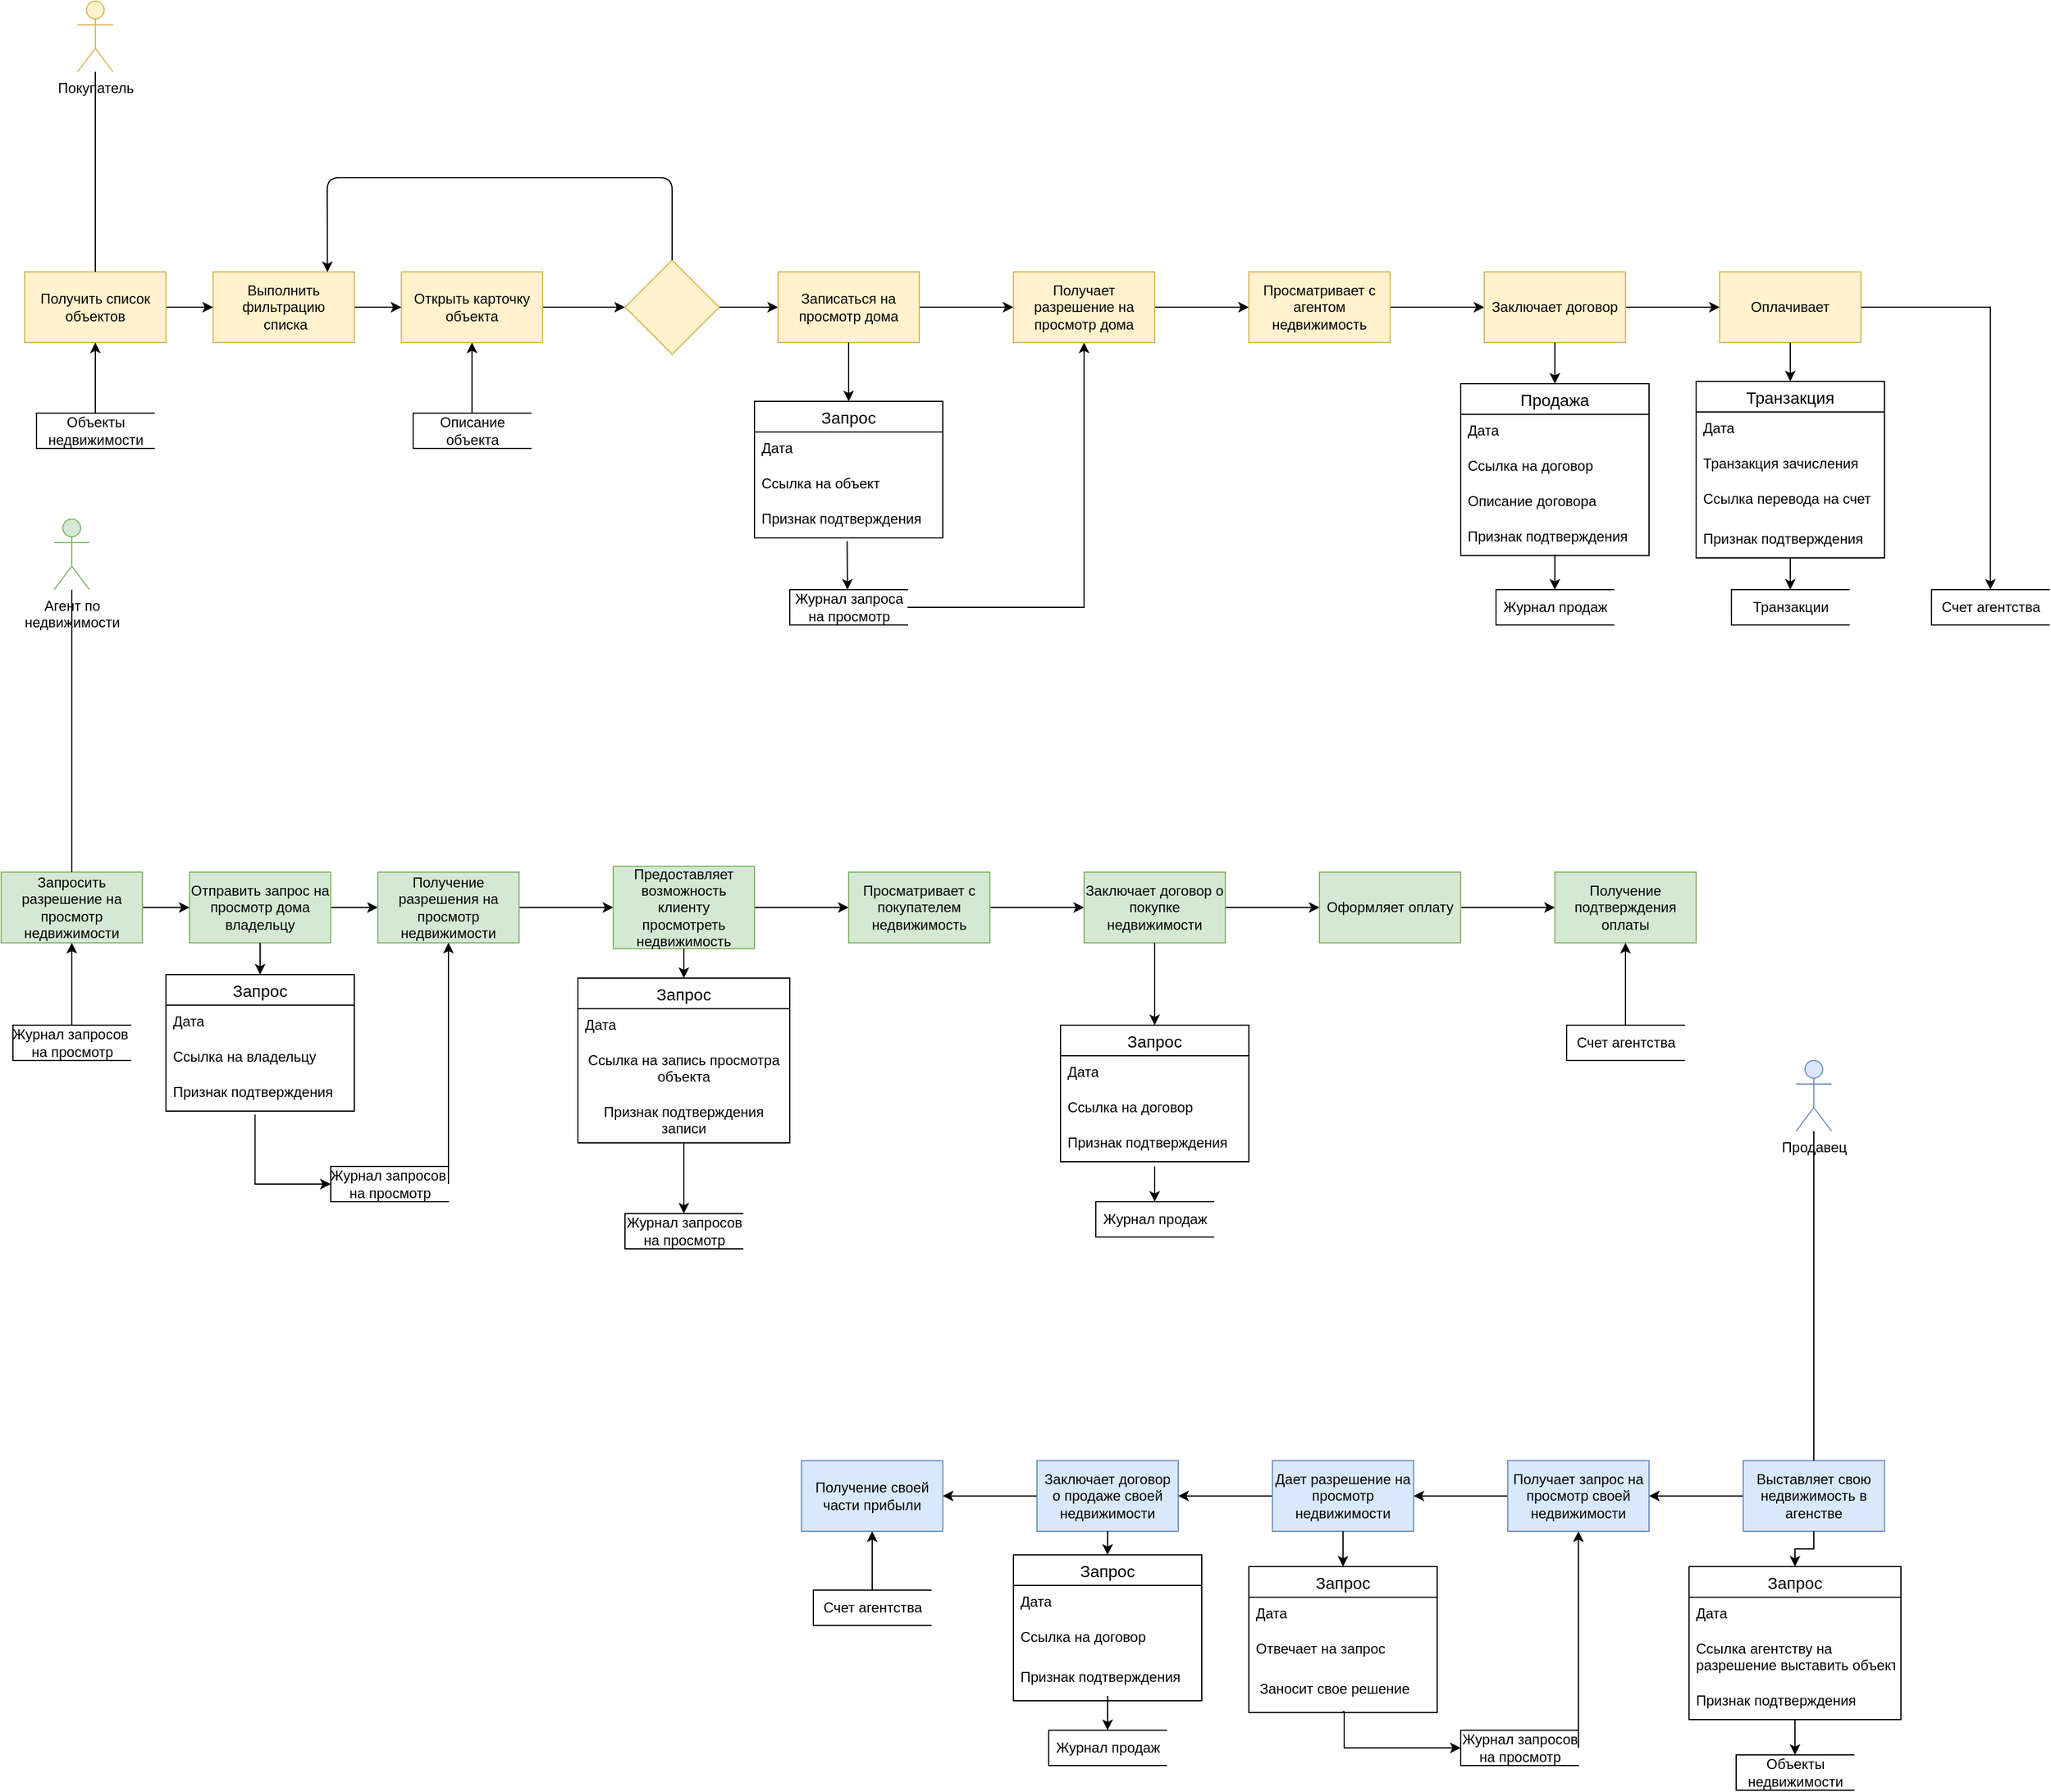 <mxfile version="15.5.7" type="github" pages="2">
  <diagram id="1LYEiCd0jX0eeRkv5ywO" name="Page-1">
    <mxGraphModel dx="1221" dy="1823" grid="1" gridSize="10" guides="1" tooltips="1" connect="1" arrows="1" fold="1" page="1" pageScale="1" pageWidth="827" pageHeight="1169" math="0" shadow="0">
      <root>
        <mxCell id="0" />
        <mxCell id="1" parent="0" />
        <mxCell id="ukAMqeBF27tBX4bTyb1z-1" value="Покупатель&lt;br&gt;" style="shape=umlActor;verticalLabelPosition=bottom;verticalAlign=top;html=1;outlineConnect=0;fillColor=#fff2cc;strokeColor=#d6b656;" parent="1" vertex="1">
          <mxGeometry x="105" y="-300" width="30" height="60" as="geometry" />
        </mxCell>
        <mxCell id="ukAMqeBF27tBX4bTyb1z-12" value="" style="edgeStyle=orthogonalEdgeStyle;rounded=0;orthogonalLoop=1;jettySize=auto;html=1;" parent="1" source="ukAMqeBF27tBX4bTyb1z-2" target="ukAMqeBF27tBX4bTyb1z-11" edge="1">
          <mxGeometry relative="1" as="geometry" />
        </mxCell>
        <mxCell id="ukAMqeBF27tBX4bTyb1z-2" value="Открыть карточку объекта" style="rounded=0;whiteSpace=wrap;html=1;fillColor=#fff2cc;strokeColor=#d6b656;" parent="1" vertex="1">
          <mxGeometry x="380" y="-70" width="120" height="60" as="geometry" />
        </mxCell>
        <mxCell id="ukAMqeBF27tBX4bTyb1z-10" value="" style="edgeStyle=orthogonalEdgeStyle;rounded=0;orthogonalLoop=1;jettySize=auto;html=1;" parent="1" source="ukAMqeBF27tBX4bTyb1z-3" target="ukAMqeBF27tBX4bTyb1z-2" edge="1">
          <mxGeometry relative="1" as="geometry" />
        </mxCell>
        <mxCell id="ukAMqeBF27tBX4bTyb1z-3" value="Выполнить фильтрацию&lt;br&gt;&amp;nbsp;списка" style="rounded=0;whiteSpace=wrap;html=1;fillColor=#fff2cc;strokeColor=#d6b656;" parent="1" vertex="1">
          <mxGeometry x="220" y="-70" width="120" height="60" as="geometry" />
        </mxCell>
        <mxCell id="ukAMqeBF27tBX4bTyb1z-9" value="" style="edgeStyle=orthogonalEdgeStyle;rounded=0;orthogonalLoop=1;jettySize=auto;html=1;" parent="1" source="ukAMqeBF27tBX4bTyb1z-4" target="ukAMqeBF27tBX4bTyb1z-3" edge="1">
          <mxGeometry relative="1" as="geometry" />
        </mxCell>
        <mxCell id="ukAMqeBF27tBX4bTyb1z-4" value="Получить список&lt;br&gt;объектов" style="rounded=0;whiteSpace=wrap;html=1;fillColor=#fff2cc;strokeColor=#d6b656;" parent="1" vertex="1">
          <mxGeometry x="60" y="-70" width="120" height="60" as="geometry" />
        </mxCell>
        <mxCell id="ukAMqeBF27tBX4bTyb1z-61" value="" style="edgeStyle=orthogonalEdgeStyle;rounded=0;orthogonalLoop=1;jettySize=auto;html=1;" parent="1" source="ukAMqeBF27tBX4bTyb1z-5" target="ukAMqeBF27tBX4bTyb1z-60" edge="1">
          <mxGeometry relative="1" as="geometry" />
        </mxCell>
        <mxCell id="ukAMqeBF27tBX4bTyb1z-5" value="Записаться на просмотр дома" style="rounded=0;whiteSpace=wrap;html=1;fillColor=#fff2cc;strokeColor=#d6b656;" parent="1" vertex="1">
          <mxGeometry x="700" y="-70" width="120" height="60" as="geometry" />
        </mxCell>
        <mxCell id="ukAMqeBF27tBX4bTyb1z-8" value="" style="endArrow=none;html=1;exitX=0.5;exitY=0;exitDx=0;exitDy=0;" parent="1" source="ukAMqeBF27tBX4bTyb1z-4" target="ukAMqeBF27tBX4bTyb1z-1" edge="1">
          <mxGeometry width="50" height="50" relative="1" as="geometry">
            <mxPoint x="410" y="20" as="sourcePoint" />
            <mxPoint x="460" y="-30" as="targetPoint" />
          </mxGeometry>
        </mxCell>
        <mxCell id="ukAMqeBF27tBX4bTyb1z-13" value="" style="edgeStyle=orthogonalEdgeStyle;rounded=0;orthogonalLoop=1;jettySize=auto;html=1;" parent="1" source="ukAMqeBF27tBX4bTyb1z-11" target="ukAMqeBF27tBX4bTyb1z-5" edge="1">
          <mxGeometry relative="1" as="geometry" />
        </mxCell>
        <mxCell id="ukAMqeBF27tBX4bTyb1z-11" value="" style="rhombus;whiteSpace=wrap;html=1;rounded=0;fillColor=#fff2cc;strokeColor=#d6b656;" parent="1" vertex="1">
          <mxGeometry x="570" y="-80" width="80" height="80" as="geometry" />
        </mxCell>
        <mxCell id="ukAMqeBF27tBX4bTyb1z-19" value="" style="edgeStyle=orthogonalEdgeStyle;rounded=0;orthogonalLoop=1;jettySize=auto;html=1;" parent="1" source="ukAMqeBF27tBX4bTyb1z-15" target="ukAMqeBF27tBX4bTyb1z-2" edge="1">
          <mxGeometry relative="1" as="geometry" />
        </mxCell>
        <mxCell id="ukAMqeBF27tBX4bTyb1z-15" value="Описание&lt;br&gt;объекта" style="html=1;dashed=0;whitespace=wrap;shape=partialRectangle;right=0;" parent="1" vertex="1">
          <mxGeometry x="390" y="50" width="100" height="30" as="geometry" />
        </mxCell>
        <mxCell id="ukAMqeBF27tBX4bTyb1z-17" value="" style="edgeStyle=orthogonalEdgeStyle;rounded=0;orthogonalLoop=1;jettySize=auto;html=1;" parent="1" source="ukAMqeBF27tBX4bTyb1z-16" target="ukAMqeBF27tBX4bTyb1z-4" edge="1">
          <mxGeometry relative="1" as="geometry" />
        </mxCell>
        <mxCell id="ukAMqeBF27tBX4bTyb1z-16" value="Объекты &lt;br&gt;недвижимости" style="html=1;dashed=0;whitespace=wrap;shape=partialRectangle;right=0;" parent="1" vertex="1">
          <mxGeometry x="70" y="50" width="100" height="30" as="geometry" />
        </mxCell>
        <mxCell id="ukAMqeBF27tBX4bTyb1z-20" value="" style="endArrow=classic;html=1;exitX=0.5;exitY=0;exitDx=0;exitDy=0;entryX=0.81;entryY=0.003;entryDx=0;entryDy=0;entryPerimeter=0;" parent="1" source="ukAMqeBF27tBX4bTyb1z-11" target="ukAMqeBF27tBX4bTyb1z-3" edge="1">
          <mxGeometry width="50" height="50" relative="1" as="geometry">
            <mxPoint x="410" y="70" as="sourcePoint" />
            <mxPoint x="460" y="20" as="targetPoint" />
            <Array as="points">
              <mxPoint x="610" y="-150" />
              <mxPoint x="317" y="-150" />
            </Array>
          </mxGeometry>
        </mxCell>
        <mxCell id="NFxwPHQR4oBNKtsv3OAb-33" style="edgeStyle=orthogonalEdgeStyle;rounded=0;orthogonalLoop=1;jettySize=auto;html=1;exitX=1;exitY=0.5;exitDx=0;exitDy=0;entryX=0.5;entryY=1;entryDx=0;entryDy=0;" parent="1" source="ukAMqeBF27tBX4bTyb1z-21" target="ukAMqeBF27tBX4bTyb1z-60" edge="1">
          <mxGeometry relative="1" as="geometry" />
        </mxCell>
        <mxCell id="ukAMqeBF27tBX4bTyb1z-21" value="Журнал запроса &lt;br&gt;на просмотр" style="html=1;dashed=0;whitespace=wrap;shape=partialRectangle;right=0;" parent="1" vertex="1">
          <mxGeometry x="710" y="200" width="100" height="30" as="geometry" />
        </mxCell>
        <mxCell id="ukAMqeBF27tBX4bTyb1z-24" value="Агент по &lt;br&gt;недвижимости" style="shape=umlActor;verticalLabelPosition=bottom;verticalAlign=top;html=1;outlineConnect=0;fillColor=#d5e8d4;strokeColor=#82b366;" parent="1" vertex="1">
          <mxGeometry x="85" y="140" width="30" height="60" as="geometry" />
        </mxCell>
        <mxCell id="ukAMqeBF27tBX4bTyb1z-28" value="" style="edgeStyle=orthogonalEdgeStyle;rounded=0;orthogonalLoop=1;jettySize=auto;html=1;" parent="1" source="ukAMqeBF27tBX4bTyb1z-25" target="ukAMqeBF27tBX4bTyb1z-27" edge="1">
          <mxGeometry relative="1" as="geometry" />
        </mxCell>
        <mxCell id="ukAMqeBF27tBX4bTyb1z-25" value="Журнал запросов&amp;nbsp;&lt;br&gt;на просмотр" style="html=1;dashed=0;whitespace=wrap;shape=partialRectangle;right=0;" parent="1" vertex="1">
          <mxGeometry x="50" y="570" width="100" height="30" as="geometry" />
        </mxCell>
        <mxCell id="ukAMqeBF27tBX4bTyb1z-34" value="" style="edgeStyle=orthogonalEdgeStyle;rounded=0;orthogonalLoop=1;jettySize=auto;html=1;" parent="1" source="ukAMqeBF27tBX4bTyb1z-26" target="ukAMqeBF27tBX4bTyb1z-33" edge="1">
          <mxGeometry relative="1" as="geometry" />
        </mxCell>
        <mxCell id="ukAMqeBF27tBX4bTyb1z-26" value="Отправить запрос на просмотр дома владельцу" style="rounded=0;whiteSpace=wrap;html=1;fillColor=#d5e8d4;strokeColor=#82b366;" parent="1" vertex="1">
          <mxGeometry x="200" y="440" width="120" height="60" as="geometry" />
        </mxCell>
        <mxCell id="ukAMqeBF27tBX4bTyb1z-29" value="" style="edgeStyle=orthogonalEdgeStyle;rounded=0;orthogonalLoop=1;jettySize=auto;html=1;" parent="1" source="ukAMqeBF27tBX4bTyb1z-27" target="ukAMqeBF27tBX4bTyb1z-26" edge="1">
          <mxGeometry relative="1" as="geometry" />
        </mxCell>
        <mxCell id="ukAMqeBF27tBX4bTyb1z-27" value="Запросить разрешение на просмотр недвижимости" style="rounded=0;whiteSpace=wrap;html=1;fillColor=#d5e8d4;strokeColor=#82b366;" parent="1" vertex="1">
          <mxGeometry x="40" y="440" width="120" height="60" as="geometry" />
        </mxCell>
        <mxCell id="ukAMqeBF27tBX4bTyb1z-32" value="" style="endArrow=none;html=1;exitX=0.5;exitY=0;exitDx=0;exitDy=0;" parent="1" source="ukAMqeBF27tBX4bTyb1z-27" target="ukAMqeBF27tBX4bTyb1z-24" edge="1">
          <mxGeometry width="50" height="50" relative="1" as="geometry">
            <mxPoint x="390" y="460" as="sourcePoint" />
            <mxPoint x="440" y="410" as="targetPoint" />
          </mxGeometry>
        </mxCell>
        <mxCell id="ukAMqeBF27tBX4bTyb1z-59" value="" style="edgeStyle=orthogonalEdgeStyle;rounded=0;orthogonalLoop=1;jettySize=auto;html=1;" parent="1" source="ukAMqeBF27tBX4bTyb1z-33" target="ukAMqeBF27tBX4bTyb1z-58" edge="1">
          <mxGeometry relative="1" as="geometry" />
        </mxCell>
        <mxCell id="ukAMqeBF27tBX4bTyb1z-33" value="Получение разрешения на просмотр недвижимости" style="rounded=0;whiteSpace=wrap;html=1;fillColor=#d5e8d4;strokeColor=#82b366;" parent="1" vertex="1">
          <mxGeometry x="360" y="440" width="120" height="60" as="geometry" />
        </mxCell>
        <mxCell id="ukAMqeBF27tBX4bTyb1z-35" value="Продавец" style="shape=umlActor;verticalLabelPosition=bottom;verticalAlign=top;html=1;outlineConnect=0;fillColor=#dae8fc;strokeColor=#6c8ebf;" parent="1" vertex="1">
          <mxGeometry x="1565" y="600" width="30" height="60" as="geometry" />
        </mxCell>
        <mxCell id="ukAMqeBF27tBX4bTyb1z-44" value="" style="edgeStyle=orthogonalEdgeStyle;rounded=0;orthogonalLoop=1;jettySize=auto;html=1;" parent="1" source="ukAMqeBF27tBX4bTyb1z-41" target="ukAMqeBF27tBX4bTyb1z-43" edge="1">
          <mxGeometry relative="1" as="geometry" />
        </mxCell>
        <mxCell id="ukAMqeBF27tBX4bTyb1z-41" value="Выставляет свою&lt;br&gt;недвижимость в агенстве" style="rounded=0;whiteSpace=wrap;html=1;fillColor=#dae8fc;strokeColor=#6c8ebf;" parent="1" vertex="1">
          <mxGeometry x="1520" y="940" width="120" height="60" as="geometry" />
        </mxCell>
        <mxCell id="ukAMqeBF27tBX4bTyb1z-42" value="" style="endArrow=none;html=1;exitX=0.5;exitY=0;exitDx=0;exitDy=0;" parent="1" source="ukAMqeBF27tBX4bTyb1z-41" target="ukAMqeBF27tBX4bTyb1z-35" edge="1">
          <mxGeometry width="50" height="50" relative="1" as="geometry">
            <mxPoint x="1310" y="800" as="sourcePoint" />
            <mxPoint x="1360" y="750" as="targetPoint" />
          </mxGeometry>
        </mxCell>
        <mxCell id="ukAMqeBF27tBX4bTyb1z-48" value="" style="edgeStyle=orthogonalEdgeStyle;rounded=0;orthogonalLoop=1;jettySize=auto;html=1;" parent="1" source="ukAMqeBF27tBX4bTyb1z-43" target="ukAMqeBF27tBX4bTyb1z-47" edge="1">
          <mxGeometry relative="1" as="geometry" />
        </mxCell>
        <mxCell id="ukAMqeBF27tBX4bTyb1z-43" value="Получает запрос на просмотр своей недвижимости" style="whiteSpace=wrap;html=1;rounded=0;fillColor=#dae8fc;strokeColor=#6c8ebf;" parent="1" vertex="1">
          <mxGeometry x="1320" y="940" width="120" height="60" as="geometry" />
        </mxCell>
        <mxCell id="ukAMqeBF27tBX4bTyb1z-45" value="Объекты &lt;br&gt;недвижимости" style="html=1;dashed=0;whitespace=wrap;shape=partialRectangle;right=0;" parent="1" vertex="1">
          <mxGeometry x="1514" y="1190" width="100" height="30" as="geometry" />
        </mxCell>
        <mxCell id="ukAMqeBF27tBX4bTyb1z-55" value="" style="edgeStyle=orthogonalEdgeStyle;rounded=0;orthogonalLoop=1;jettySize=auto;html=1;" parent="1" source="ukAMqeBF27tBX4bTyb1z-47" target="ukAMqeBF27tBX4bTyb1z-54" edge="1">
          <mxGeometry relative="1" as="geometry" />
        </mxCell>
        <mxCell id="ukAMqeBF27tBX4bTyb1z-47" value="Дает разрешение на просмотр недвижимости" style="whiteSpace=wrap;html=1;rounded=0;fillColor=#dae8fc;strokeColor=#6c8ebf;" parent="1" vertex="1">
          <mxGeometry x="1120" y="940" width="120" height="60" as="geometry" />
        </mxCell>
        <mxCell id="NFxwPHQR4oBNKtsv3OAb-27" value="" style="edgeStyle=orthogonalEdgeStyle;rounded=0;orthogonalLoop=1;jettySize=auto;html=1;" parent="1" source="ukAMqeBF27tBX4bTyb1z-54" target="NFxwPHQR4oBNKtsv3OAb-26" edge="1">
          <mxGeometry relative="1" as="geometry" />
        </mxCell>
        <mxCell id="ukAMqeBF27tBX4bTyb1z-54" value="Заключает договор&lt;br&gt;о продаже своей недвижимости" style="whiteSpace=wrap;html=1;rounded=0;strokeColor=#6c8ebf;fillColor=#dae8fc;" parent="1" vertex="1">
          <mxGeometry x="920" y="940" width="120" height="60" as="geometry" />
        </mxCell>
        <mxCell id="ukAMqeBF27tBX4bTyb1z-56" value="Журнал продаж" style="html=1;dashed=0;whitespace=wrap;shape=partialRectangle;right=0;" parent="1" vertex="1">
          <mxGeometry x="930" y="1169" width="100" height="30" as="geometry" />
        </mxCell>
        <mxCell id="NFxwPHQR4oBNKtsv3OAb-12" value="" style="edgeStyle=orthogonalEdgeStyle;rounded=0;orthogonalLoop=1;jettySize=auto;html=1;" parent="1" source="ukAMqeBF27tBX4bTyb1z-58" target="NFxwPHQR4oBNKtsv3OAb-11" edge="1">
          <mxGeometry relative="1" as="geometry" />
        </mxCell>
        <mxCell id="ukAMqeBF27tBX4bTyb1z-58" value="Предоставляет возможность клиенту просмотреть недвижимость" style="whiteSpace=wrap;html=1;rounded=0;strokeColor=#82b366;fillColor=#d5e8d4;" parent="1" vertex="1">
          <mxGeometry x="560" y="435" width="120" height="70" as="geometry" />
        </mxCell>
        <mxCell id="NFxwPHQR4oBNKtsv3OAb-2" value="" style="edgeStyle=orthogonalEdgeStyle;rounded=0;orthogonalLoop=1;jettySize=auto;html=1;" parent="1" source="ukAMqeBF27tBX4bTyb1z-60" target="NFxwPHQR4oBNKtsv3OAb-1" edge="1">
          <mxGeometry relative="1" as="geometry" />
        </mxCell>
        <mxCell id="ukAMqeBF27tBX4bTyb1z-60" value="Получает разрешение на просмотр дома" style="whiteSpace=wrap;html=1;rounded=0;strokeColor=#d6b656;fillColor=#fff2cc;" parent="1" vertex="1">
          <mxGeometry x="900" y="-70" width="120" height="60" as="geometry" />
        </mxCell>
        <mxCell id="NFxwPHQR4oBNKtsv3OAb-4" value="" style="edgeStyle=orthogonalEdgeStyle;rounded=0;orthogonalLoop=1;jettySize=auto;html=1;" parent="1" source="NFxwPHQR4oBNKtsv3OAb-1" target="NFxwPHQR4oBNKtsv3OAb-3" edge="1">
          <mxGeometry relative="1" as="geometry" />
        </mxCell>
        <mxCell id="NFxwPHQR4oBNKtsv3OAb-1" value="Просматривает с агентом недвижимость" style="whiteSpace=wrap;html=1;rounded=0;strokeColor=#d6b656;fillColor=#fff2cc;" parent="1" vertex="1">
          <mxGeometry x="1100" y="-70" width="120" height="60" as="geometry" />
        </mxCell>
        <mxCell id="NFxwPHQR4oBNKtsv3OAb-8" value="" style="edgeStyle=orthogonalEdgeStyle;rounded=0;orthogonalLoop=1;jettySize=auto;html=1;" parent="1" source="NFxwPHQR4oBNKtsv3OAb-3" target="NFxwPHQR4oBNKtsv3OAb-7" edge="1">
          <mxGeometry relative="1" as="geometry" />
        </mxCell>
        <mxCell id="NFxwPHQR4oBNKtsv3OAb-3" value="Заключает договор" style="whiteSpace=wrap;html=1;rounded=0;strokeColor=#d6b656;fillColor=#fff2cc;" parent="1" vertex="1">
          <mxGeometry x="1300" y="-70" width="120" height="60" as="geometry" />
        </mxCell>
        <mxCell id="NFxwPHQR4oBNKtsv3OAb-5" value="Журнал продаж" style="html=1;dashed=0;whitespace=wrap;shape=partialRectangle;right=0;" parent="1" vertex="1">
          <mxGeometry x="1310" y="200" width="100" height="30" as="geometry" />
        </mxCell>
        <mxCell id="Z2e167N5dwhoWMd68_NS-3" style="edgeStyle=orthogonalEdgeStyle;rounded=0;orthogonalLoop=1;jettySize=auto;html=1;" edge="1" parent="1" source="NFxwPHQR4oBNKtsv3OAb-7" target="Z2e167N5dwhoWMd68_NS-1">
          <mxGeometry relative="1" as="geometry" />
        </mxCell>
        <mxCell id="NFxwPHQR4oBNKtsv3OAb-7" value="Оплачивает" style="whiteSpace=wrap;html=1;rounded=0;strokeColor=#d6b656;fillColor=#fff2cc;" parent="1" vertex="1">
          <mxGeometry x="1500" y="-70" width="120" height="60" as="geometry" />
        </mxCell>
        <mxCell id="NFxwPHQR4oBNKtsv3OAb-9" value="Транзакции" style="html=1;dashed=0;whitespace=wrap;shape=partialRectangle;right=0;" parent="1" vertex="1">
          <mxGeometry x="1510" y="200" width="100" height="30" as="geometry" />
        </mxCell>
        <mxCell id="NFxwPHQR4oBNKtsv3OAb-16" value="" style="edgeStyle=orthogonalEdgeStyle;rounded=0;orthogonalLoop=1;jettySize=auto;html=1;" parent="1" source="NFxwPHQR4oBNKtsv3OAb-11" target="NFxwPHQR4oBNKtsv3OAb-15" edge="1">
          <mxGeometry relative="1" as="geometry" />
        </mxCell>
        <mxCell id="NFxwPHQR4oBNKtsv3OAb-11" value="Просматривает с покупателем недвижимость" style="whiteSpace=wrap;html=1;rounded=0;strokeColor=#82b366;fillColor=#d5e8d4;" parent="1" vertex="1">
          <mxGeometry x="760" y="440" width="120" height="60" as="geometry" />
        </mxCell>
        <mxCell id="NFxwPHQR4oBNKtsv3OAb-20" value="" style="edgeStyle=orthogonalEdgeStyle;rounded=0;orthogonalLoop=1;jettySize=auto;html=1;" parent="1" source="NFxwPHQR4oBNKtsv3OAb-15" target="NFxwPHQR4oBNKtsv3OAb-19" edge="1">
          <mxGeometry relative="1" as="geometry" />
        </mxCell>
        <mxCell id="NFxwPHQR4oBNKtsv3OAb-15" value="Заключает договор о покупке недвижимости" style="whiteSpace=wrap;html=1;rounded=0;strokeColor=#82b366;fillColor=#d5e8d4;" parent="1" vertex="1">
          <mxGeometry x="960" y="440" width="120" height="60" as="geometry" />
        </mxCell>
        <mxCell id="NFxwPHQR4oBNKtsv3OAb-22" value="" style="edgeStyle=orthogonalEdgeStyle;rounded=0;orthogonalLoop=1;jettySize=auto;html=1;" parent="1" source="NFxwPHQR4oBNKtsv3OAb-19" target="NFxwPHQR4oBNKtsv3OAb-21" edge="1">
          <mxGeometry relative="1" as="geometry" />
        </mxCell>
        <mxCell id="NFxwPHQR4oBNKtsv3OAb-19" value="Оформляет оплату" style="whiteSpace=wrap;html=1;rounded=0;strokeColor=#82b366;fillColor=#d5e8d4;" parent="1" vertex="1">
          <mxGeometry x="1160" y="440" width="120" height="60" as="geometry" />
        </mxCell>
        <mxCell id="NFxwPHQR4oBNKtsv3OAb-21" value="Получение подтверждения оплаты" style="whiteSpace=wrap;html=1;rounded=0;strokeColor=#82b366;fillColor=#d5e8d4;" parent="1" vertex="1">
          <mxGeometry x="1360" y="440" width="120" height="60" as="geometry" />
        </mxCell>
        <mxCell id="NFxwPHQR4oBNKtsv3OAb-25" value="" style="edgeStyle=orthogonalEdgeStyle;rounded=0;orthogonalLoop=1;jettySize=auto;html=1;" parent="1" source="NFxwPHQR4oBNKtsv3OAb-23" target="NFxwPHQR4oBNKtsv3OAb-21" edge="1">
          <mxGeometry relative="1" as="geometry" />
        </mxCell>
        <mxCell id="NFxwPHQR4oBNKtsv3OAb-23" value="Счет агентства" style="html=1;dashed=0;whitespace=wrap;shape=partialRectangle;right=0;" parent="1" vertex="1">
          <mxGeometry x="1370" y="570" width="100" height="30" as="geometry" />
        </mxCell>
        <mxCell id="NFxwPHQR4oBNKtsv3OAb-26" value="Получение своей части прибыли" style="whiteSpace=wrap;html=1;rounded=0;strokeColor=#6c8ebf;fillColor=#dae8fc;" parent="1" vertex="1">
          <mxGeometry x="720" y="940" width="120" height="60" as="geometry" />
        </mxCell>
        <mxCell id="NFxwPHQR4oBNKtsv3OAb-29" value="" style="edgeStyle=orthogonalEdgeStyle;rounded=0;orthogonalLoop=1;jettySize=auto;html=1;" parent="1" source="NFxwPHQR4oBNKtsv3OAb-28" target="NFxwPHQR4oBNKtsv3OAb-26" edge="1">
          <mxGeometry relative="1" as="geometry" />
        </mxCell>
        <mxCell id="NFxwPHQR4oBNKtsv3OAb-28" value="Счет агентства" style="html=1;dashed=0;whitespace=wrap;shape=partialRectangle;right=0;" parent="1" vertex="1">
          <mxGeometry x="730" y="1050" width="100" height="30" as="geometry" />
        </mxCell>
        <mxCell id="NFxwPHQR4oBNKtsv3OAb-34" value="Журнал продаж" style="html=1;dashed=0;whitespace=wrap;shape=partialRectangle;right=0;" parent="1" vertex="1">
          <mxGeometry x="970" y="720" width="100" height="30" as="geometry" />
        </mxCell>
        <mxCell id="NFxwPHQR4oBNKtsv3OAb-36" value="" style="endArrow=classic;html=1;exitX=0.5;exitY=1;exitDx=0;exitDy=0;" parent="1" source="NFxwPHQR4oBNKtsv3OAb-15" edge="1">
          <mxGeometry width="50" height="50" relative="1" as="geometry">
            <mxPoint x="560" y="540" as="sourcePoint" />
            <mxPoint x="1020" y="570" as="targetPoint" />
            <Array as="points" />
          </mxGeometry>
        </mxCell>
        <mxCell id="NFxwPHQR4oBNKtsv3OAb-37" value="Журнал запросов&amp;nbsp;&lt;br&gt;на просмотр" style="html=1;dashed=0;whitespace=wrap;shape=partialRectangle;right=0;" parent="1" vertex="1">
          <mxGeometry x="320" y="690" width="100" height="30" as="geometry" />
        </mxCell>
        <mxCell id="NFxwPHQR4oBNKtsv3OAb-39" value="" style="endArrow=classic;html=1;exitX=1;exitY=0.5;exitDx=0;exitDy=0;entryX=0.5;entryY=1;entryDx=0;entryDy=0;" parent="1" source="NFxwPHQR4oBNKtsv3OAb-37" target="ukAMqeBF27tBX4bTyb1z-33" edge="1">
          <mxGeometry width="50" height="50" relative="1" as="geometry">
            <mxPoint x="560" y="540" as="sourcePoint" />
            <mxPoint x="610" y="490" as="targetPoint" />
            <Array as="points">
              <mxPoint x="420" y="585" />
            </Array>
          </mxGeometry>
        </mxCell>
        <mxCell id="NFxwPHQR4oBNKtsv3OAb-41" value="Журнал запросов&lt;br&gt;на просмотр" style="html=1;dashed=0;whitespace=wrap;shape=partialRectangle;right=0;" parent="1" vertex="1">
          <mxGeometry x="1280" y="1169" width="100" height="30" as="geometry" />
        </mxCell>
        <mxCell id="NFxwPHQR4oBNKtsv3OAb-43" value="" style="endArrow=classic;html=1;exitX=1;exitY=0.5;exitDx=0;exitDy=0;entryX=0.5;entryY=1;entryDx=0;entryDy=0;" parent="1" source="NFxwPHQR4oBNKtsv3OAb-41" target="ukAMqeBF27tBX4bTyb1z-43" edge="1">
          <mxGeometry width="50" height="50" relative="1" as="geometry">
            <mxPoint x="1160" y="900" as="sourcePoint" />
            <mxPoint x="1210" y="850" as="targetPoint" />
            <Array as="points">
              <mxPoint x="1380" y="1065" />
            </Array>
          </mxGeometry>
        </mxCell>
        <mxCell id="NFxwPHQR4oBNKtsv3OAb-46" value="Журнал запросов&lt;br&gt;на просмотр" style="html=1;dashed=0;whitespace=wrap;shape=partialRectangle;right=0;direction=east;" parent="1" vertex="1">
          <mxGeometry x="570" y="730" width="100" height="30" as="geometry" />
        </mxCell>
        <mxCell id="l8b5dJD9Is-tIM0htqa9-3" value="Запрос" style="swimlane;fontStyle=0;childLayout=stackLayout;horizontal=1;startSize=26;horizontalStack=0;resizeParent=1;resizeParentMax=0;resizeLast=0;collapsible=1;marginBottom=0;align=center;fontSize=14;" parent="1" vertex="1">
          <mxGeometry x="680" y="40" width="160" height="116" as="geometry" />
        </mxCell>
        <mxCell id="l8b5dJD9Is-tIM0htqa9-4" value="Дата" style="text;strokeColor=none;fillColor=none;spacingLeft=4;spacingRight=4;overflow=hidden;rotatable=0;points=[[0,0.5],[1,0.5]];portConstraint=eastwest;fontSize=12;" parent="l8b5dJD9Is-tIM0htqa9-3" vertex="1">
          <mxGeometry y="26" width="160" height="30" as="geometry" />
        </mxCell>
        <mxCell id="l8b5dJD9Is-tIM0htqa9-5" value="Ссылка на объект" style="text;strokeColor=none;fillColor=none;spacingLeft=4;spacingRight=4;overflow=hidden;rotatable=0;points=[[0,0.5],[1,0.5]];portConstraint=eastwest;fontSize=12;" parent="l8b5dJD9Is-tIM0htqa9-3" vertex="1">
          <mxGeometry y="56" width="160" height="30" as="geometry" />
        </mxCell>
        <mxCell id="l8b5dJD9Is-tIM0htqa9-6" value="Признак подтверждения" style="text;strokeColor=none;fillColor=none;spacingLeft=4;spacingRight=4;overflow=hidden;rotatable=0;points=[[0,0.5],[1,0.5]];portConstraint=eastwest;fontSize=12;" parent="l8b5dJD9Is-tIM0htqa9-3" vertex="1">
          <mxGeometry y="86" width="160" height="30" as="geometry" />
        </mxCell>
        <mxCell id="l8b5dJD9Is-tIM0htqa9-8" value="" style="endArrow=classic;html=1;rounded=0;exitX=0.5;exitY=1;exitDx=0;exitDy=0;entryX=0.5;entryY=0;entryDx=0;entryDy=0;" parent="1" source="ukAMqeBF27tBX4bTyb1z-5" target="l8b5dJD9Is-tIM0htqa9-3" edge="1">
          <mxGeometry width="50" height="50" relative="1" as="geometry">
            <mxPoint x="480" y="210" as="sourcePoint" />
            <mxPoint x="530" y="160" as="targetPoint" />
          </mxGeometry>
        </mxCell>
        <mxCell id="l8b5dJD9Is-tIM0htqa9-9" value="" style="endArrow=classic;html=1;rounded=0;exitX=0.492;exitY=1.093;exitDx=0;exitDy=0;exitPerimeter=0;" parent="1" source="l8b5dJD9Is-tIM0htqa9-6" edge="1">
          <mxGeometry width="50" height="50" relative="1" as="geometry">
            <mxPoint x="480" y="210" as="sourcePoint" />
            <mxPoint x="759" y="200" as="targetPoint" />
          </mxGeometry>
        </mxCell>
        <mxCell id="l8b5dJD9Is-tIM0htqa9-10" value="Запрос" style="swimlane;fontStyle=0;childLayout=stackLayout;horizontal=1;startSize=26;horizontalStack=0;resizeParent=1;resizeParentMax=0;resizeLast=0;collapsible=1;marginBottom=0;align=center;fontSize=14;" parent="1" vertex="1">
          <mxGeometry x="940" y="570" width="160" height="116" as="geometry" />
        </mxCell>
        <mxCell id="l8b5dJD9Is-tIM0htqa9-11" value="Дата" style="text;strokeColor=none;fillColor=none;spacingLeft=4;spacingRight=4;overflow=hidden;rotatable=0;points=[[0,0.5],[1,0.5]];portConstraint=eastwest;fontSize=12;" parent="l8b5dJD9Is-tIM0htqa9-10" vertex="1">
          <mxGeometry y="26" width="160" height="30" as="geometry" />
        </mxCell>
        <mxCell id="l8b5dJD9Is-tIM0htqa9-12" value="Ссылка на договор" style="text;strokeColor=none;fillColor=none;spacingLeft=4;spacingRight=4;overflow=hidden;rotatable=0;points=[[0,0.5],[1,0.5]];portConstraint=eastwest;fontSize=12;" parent="l8b5dJD9Is-tIM0htqa9-10" vertex="1">
          <mxGeometry y="56" width="160" height="30" as="geometry" />
        </mxCell>
        <mxCell id="l8b5dJD9Is-tIM0htqa9-13" value="Признак подтверждения" style="text;strokeColor=none;fillColor=none;spacingLeft=4;spacingRight=4;overflow=hidden;rotatable=0;points=[[0,0.5],[1,0.5]];portConstraint=eastwest;fontSize=12;" parent="l8b5dJD9Is-tIM0htqa9-10" vertex="1">
          <mxGeometry y="86" width="160" height="30" as="geometry" />
        </mxCell>
        <mxCell id="l8b5dJD9Is-tIM0htqa9-14" value="" style="endArrow=classic;html=1;rounded=0;entryX=0.5;entryY=0;entryDx=0;entryDy=0;" parent="1" target="NFxwPHQR4oBNKtsv3OAb-34" edge="1">
          <mxGeometry width="50" height="50" relative="1" as="geometry">
            <mxPoint x="1020" y="690" as="sourcePoint" />
            <mxPoint x="940" y="640" as="targetPoint" />
          </mxGeometry>
        </mxCell>
        <mxCell id="l8b5dJD9Is-tIM0htqa9-15" value="Продажа" style="swimlane;fontStyle=0;childLayout=stackLayout;horizontal=1;startSize=26;horizontalStack=0;resizeParent=1;resizeParentMax=0;resizeLast=0;collapsible=1;marginBottom=0;align=center;fontSize=14;" parent="1" vertex="1">
          <mxGeometry x="1280" y="25" width="160" height="146" as="geometry" />
        </mxCell>
        <mxCell id="l8b5dJD9Is-tIM0htqa9-16" value="Дата" style="text;strokeColor=none;fillColor=none;spacingLeft=4;spacingRight=4;overflow=hidden;rotatable=0;points=[[0,0.5],[1,0.5]];portConstraint=eastwest;fontSize=12;" parent="l8b5dJD9Is-tIM0htqa9-15" vertex="1">
          <mxGeometry y="26" width="160" height="30" as="geometry" />
        </mxCell>
        <mxCell id="l8b5dJD9Is-tIM0htqa9-17" value="Ссылка на договор" style="text;strokeColor=none;fillColor=none;spacingLeft=4;spacingRight=4;overflow=hidden;rotatable=0;points=[[0,0.5],[1,0.5]];portConstraint=eastwest;fontSize=12;" parent="l8b5dJD9Is-tIM0htqa9-15" vertex="1">
          <mxGeometry y="56" width="160" height="30" as="geometry" />
        </mxCell>
        <mxCell id="l8b5dJD9Is-tIM0htqa9-18" value="Описание договора" style="text;strokeColor=none;fillColor=none;spacingLeft=4;spacingRight=4;overflow=hidden;rotatable=0;points=[[0,0.5],[1,0.5]];portConstraint=eastwest;fontSize=12;" parent="l8b5dJD9Is-tIM0htqa9-15" vertex="1">
          <mxGeometry y="86" width="160" height="30" as="geometry" />
        </mxCell>
        <mxCell id="l8b5dJD9Is-tIM0htqa9-19" value="Признак подтверждения" style="text;strokeColor=none;fillColor=none;spacingLeft=4;spacingRight=4;overflow=hidden;rotatable=0;points=[[0,0.5],[1,0.5]];portConstraint=eastwest;fontSize=12;" parent="l8b5dJD9Is-tIM0htqa9-15" vertex="1">
          <mxGeometry y="116" width="160" height="30" as="geometry" />
        </mxCell>
        <mxCell id="l8b5dJD9Is-tIM0htqa9-20" value="" style="endArrow=classic;html=1;rounded=0;exitX=0.5;exitY=1;exitDx=0;exitDy=0;entryX=0.5;entryY=0;entryDx=0;entryDy=0;" parent="1" source="NFxwPHQR4oBNKtsv3OAb-3" target="l8b5dJD9Is-tIM0htqa9-15" edge="1">
          <mxGeometry width="50" height="50" relative="1" as="geometry">
            <mxPoint x="1170" y="190" as="sourcePoint" />
            <mxPoint x="1220" y="140" as="targetPoint" />
          </mxGeometry>
        </mxCell>
        <mxCell id="l8b5dJD9Is-tIM0htqa9-21" value="" style="endArrow=classic;html=1;rounded=0;entryX=0.5;entryY=0;entryDx=0;entryDy=0;" parent="1" target="NFxwPHQR4oBNKtsv3OAb-5" edge="1">
          <mxGeometry width="50" height="50" relative="1" as="geometry">
            <mxPoint x="1360" y="170" as="sourcePoint" />
            <mxPoint x="1220" y="140" as="targetPoint" />
          </mxGeometry>
        </mxCell>
        <mxCell id="l8b5dJD9Is-tIM0htqa9-29" value="" style="edgeStyle=orthogonalEdgeStyle;rounded=0;orthogonalLoop=1;jettySize=auto;html=1;" parent="1" source="l8b5dJD9Is-tIM0htqa9-23" target="NFxwPHQR4oBNKtsv3OAb-9" edge="1">
          <mxGeometry relative="1" as="geometry" />
        </mxCell>
        <mxCell id="l8b5dJD9Is-tIM0htqa9-23" value="Транзакция" style="swimlane;fontStyle=0;childLayout=stackLayout;horizontal=1;startSize=26;horizontalStack=0;resizeParent=1;resizeParentMax=0;resizeLast=0;collapsible=1;marginBottom=0;align=center;fontSize=14;" parent="1" vertex="1">
          <mxGeometry x="1480" y="23" width="160" height="150" as="geometry" />
        </mxCell>
        <mxCell id="l8b5dJD9Is-tIM0htqa9-24" value="Дата" style="text;strokeColor=none;fillColor=none;spacingLeft=4;spacingRight=4;overflow=hidden;rotatable=0;points=[[0,0.5],[1,0.5]];portConstraint=eastwest;fontSize=12;" parent="l8b5dJD9Is-tIM0htqa9-23" vertex="1">
          <mxGeometry y="26" width="160" height="30" as="geometry" />
        </mxCell>
        <mxCell id="l8b5dJD9Is-tIM0htqa9-25" value="Транзакция зачисления" style="text;strokeColor=none;fillColor=none;spacingLeft=4;spacingRight=4;overflow=hidden;rotatable=0;points=[[0,0.5],[1,0.5]];portConstraint=eastwest;fontSize=12;" parent="l8b5dJD9Is-tIM0htqa9-23" vertex="1">
          <mxGeometry y="56" width="160" height="30" as="geometry" />
        </mxCell>
        <mxCell id="l8b5dJD9Is-tIM0htqa9-26" value="Ссылка перевода на счет " style="text;strokeColor=none;fillColor=none;spacingLeft=4;spacingRight=4;overflow=hidden;rotatable=0;points=[[0,0.5],[1,0.5]];portConstraint=eastwest;fontSize=12;" parent="l8b5dJD9Is-tIM0htqa9-23" vertex="1">
          <mxGeometry y="86" width="160" height="34" as="geometry" />
        </mxCell>
        <mxCell id="l8b5dJD9Is-tIM0htqa9-27" value="Признак подтверждения" style="text;strokeColor=none;fillColor=none;spacingLeft=4;spacingRight=4;overflow=hidden;rotatable=0;points=[[0,0.5],[1,0.5]];portConstraint=eastwest;fontSize=12;" parent="l8b5dJD9Is-tIM0htqa9-23" vertex="1">
          <mxGeometry y="120" width="160" height="30" as="geometry" />
        </mxCell>
        <mxCell id="l8b5dJD9Is-tIM0htqa9-28" value="" style="endArrow=classic;html=1;rounded=0;exitX=0.5;exitY=1;exitDx=0;exitDy=0;entryX=0.5;entryY=0;entryDx=0;entryDy=0;" parent="1" source="NFxwPHQR4oBNKtsv3OAb-7" target="l8b5dJD9Is-tIM0htqa9-23" edge="1">
          <mxGeometry width="50" height="50" relative="1" as="geometry">
            <mxPoint x="1170" y="90" as="sourcePoint" />
            <mxPoint x="1220" y="40" as="targetPoint" />
          </mxGeometry>
        </mxCell>
        <mxCell id="l8b5dJD9Is-tIM0htqa9-30" value="Запрос" style="swimlane;fontStyle=0;childLayout=stackLayout;horizontal=1;startSize=26;horizontalStack=0;resizeParent=1;resizeParentMax=0;resizeLast=0;collapsible=1;marginBottom=0;align=center;fontSize=14;" parent="1" vertex="1">
          <mxGeometry x="530" y="530" width="180" height="140" as="geometry" />
        </mxCell>
        <mxCell id="l8b5dJD9Is-tIM0htqa9-31" value="Дата" style="text;strokeColor=none;fillColor=none;spacingLeft=4;spacingRight=4;overflow=hidden;rotatable=0;points=[[0,0.5],[1,0.5]];portConstraint=eastwest;fontSize=12;" parent="l8b5dJD9Is-tIM0htqa9-30" vertex="1">
          <mxGeometry y="26" width="180" height="30" as="geometry" />
        </mxCell>
        <mxCell id="l8b5dJD9Is-tIM0htqa9-32" value="Ссылка на запись просмотра&#xa;объекта" style="text;strokeColor=none;fillColor=none;spacingLeft=4;spacingRight=4;overflow=hidden;rotatable=0;points=[[0,0.5],[1,0.5]];portConstraint=eastwest;fontSize=12;align=center;" parent="l8b5dJD9Is-tIM0htqa9-30" vertex="1">
          <mxGeometry y="56" width="180" height="44" as="geometry" />
        </mxCell>
        <mxCell id="l8b5dJD9Is-tIM0htqa9-33" value="Признак подтверждения &#xa;записи" style="text;strokeColor=none;fillColor=none;spacingLeft=4;spacingRight=4;overflow=hidden;rotatable=0;points=[[0,0.5],[1,0.5]];portConstraint=eastwest;fontSize=12;align=center;" parent="l8b5dJD9Is-tIM0htqa9-30" vertex="1">
          <mxGeometry y="100" width="180" height="40" as="geometry" />
        </mxCell>
        <mxCell id="l8b5dJD9Is-tIM0htqa9-37" value="" style="endArrow=classic;html=1;rounded=0;exitX=0.5;exitY=1;exitDx=0;exitDy=0;entryX=0.5;entryY=0;entryDx=0;entryDy=0;" parent="1" source="ukAMqeBF27tBX4bTyb1z-58" target="l8b5dJD9Is-tIM0htqa9-30" edge="1">
          <mxGeometry width="50" height="50" relative="1" as="geometry">
            <mxPoint x="510" y="680" as="sourcePoint" />
            <mxPoint x="560" y="630" as="targetPoint" />
          </mxGeometry>
        </mxCell>
        <mxCell id="l8b5dJD9Is-tIM0htqa9-38" value="" style="endArrow=classic;html=1;rounded=0;entryX=0.5;entryY=0;entryDx=0;entryDy=0;" parent="1" target="NFxwPHQR4oBNKtsv3OAb-46" edge="1">
          <mxGeometry width="50" height="50" relative="1" as="geometry">
            <mxPoint x="620" y="670" as="sourcePoint" />
            <mxPoint x="560" y="630" as="targetPoint" />
          </mxGeometry>
        </mxCell>
        <mxCell id="l8b5dJD9Is-tIM0htqa9-39" value="Запрос" style="swimlane;fontStyle=0;childLayout=stackLayout;horizontal=1;startSize=26;horizontalStack=0;resizeParent=1;resizeParentMax=0;resizeLast=0;collapsible=1;marginBottom=0;align=center;fontSize=14;" parent="1" vertex="1">
          <mxGeometry x="180" y="527" width="160" height="116" as="geometry" />
        </mxCell>
        <mxCell id="l8b5dJD9Is-tIM0htqa9-40" value="Дата" style="text;strokeColor=none;fillColor=none;spacingLeft=4;spacingRight=4;overflow=hidden;rotatable=0;points=[[0,0.5],[1,0.5]];portConstraint=eastwest;fontSize=12;" parent="l8b5dJD9Is-tIM0htqa9-39" vertex="1">
          <mxGeometry y="26" width="160" height="30" as="geometry" />
        </mxCell>
        <mxCell id="l8b5dJD9Is-tIM0htqa9-41" value="Ссылка на владельцу" style="text;strokeColor=none;fillColor=none;spacingLeft=4;spacingRight=4;overflow=hidden;rotatable=0;points=[[0,0.5],[1,0.5]];portConstraint=eastwest;fontSize=12;" parent="l8b5dJD9Is-tIM0htqa9-39" vertex="1">
          <mxGeometry y="56" width="160" height="30" as="geometry" />
        </mxCell>
        <mxCell id="l8b5dJD9Is-tIM0htqa9-42" value="Признак подтверждения" style="text;strokeColor=none;fillColor=none;spacingLeft=4;spacingRight=4;overflow=hidden;rotatable=0;points=[[0,0.5],[1,0.5]];portConstraint=eastwest;fontSize=12;" parent="l8b5dJD9Is-tIM0htqa9-39" vertex="1">
          <mxGeometry y="86" width="160" height="30" as="geometry" />
        </mxCell>
        <mxCell id="l8b5dJD9Is-tIM0htqa9-44" value="" style="endArrow=classic;html=1;rounded=0;exitX=0.5;exitY=1;exitDx=0;exitDy=0;entryX=0.5;entryY=0;entryDx=0;entryDy=0;" parent="1" source="ukAMqeBF27tBX4bTyb1z-26" target="l8b5dJD9Is-tIM0htqa9-39" edge="1">
          <mxGeometry width="50" height="50" relative="1" as="geometry">
            <mxPoint x="570" y="680" as="sourcePoint" />
            <mxPoint x="620" y="630" as="targetPoint" />
          </mxGeometry>
        </mxCell>
        <mxCell id="l8b5dJD9Is-tIM0htqa9-45" value="" style="endArrow=classic;html=1;rounded=0;exitX=0.473;exitY=1.1;exitDx=0;exitDy=0;exitPerimeter=0;entryX=0;entryY=0.5;entryDx=0;entryDy=0;edgeStyle=orthogonalEdgeStyle;" parent="1" source="l8b5dJD9Is-tIM0htqa9-42" target="NFxwPHQR4oBNKtsv3OAb-37" edge="1">
          <mxGeometry width="50" height="50" relative="1" as="geometry">
            <mxPoint x="570" y="680" as="sourcePoint" />
            <mxPoint x="620" y="630" as="targetPoint" />
            <Array as="points">
              <mxPoint x="256" y="705" />
            </Array>
          </mxGeometry>
        </mxCell>
        <mxCell id="l8b5dJD9Is-tIM0htqa9-46" value="Запрос" style="swimlane;fontStyle=0;childLayout=stackLayout;horizontal=1;startSize=26;horizontalStack=0;resizeParent=1;resizeParentMax=0;resizeLast=0;collapsible=1;marginBottom=0;align=center;fontSize=14;" parent="1" vertex="1">
          <mxGeometry x="1474" y="1030" width="180" height="130" as="geometry" />
        </mxCell>
        <mxCell id="l8b5dJD9Is-tIM0htqa9-47" value="Дата" style="text;strokeColor=none;fillColor=none;spacingLeft=4;spacingRight=4;overflow=hidden;rotatable=0;points=[[0,0.5],[1,0.5]];portConstraint=eastwest;fontSize=12;" parent="l8b5dJD9Is-tIM0htqa9-46" vertex="1">
          <mxGeometry y="26" width="180" height="30" as="geometry" />
        </mxCell>
        <mxCell id="l8b5dJD9Is-tIM0htqa9-48" value="Ссылка агентству на &#xa;разрешение выставить объект" style="text;strokeColor=none;fillColor=none;spacingLeft=4;spacingRight=4;overflow=hidden;rotatable=0;points=[[0,0.5],[1,0.5]];portConstraint=eastwest;fontSize=12;" parent="l8b5dJD9Is-tIM0htqa9-46" vertex="1">
          <mxGeometry y="56" width="180" height="44" as="geometry" />
        </mxCell>
        <mxCell id="l8b5dJD9Is-tIM0htqa9-49" value="Признак подтверждения" style="text;strokeColor=none;fillColor=none;spacingLeft=4;spacingRight=4;overflow=hidden;rotatable=0;points=[[0,0.5],[1,0.5]];portConstraint=eastwest;fontSize=12;" parent="l8b5dJD9Is-tIM0htqa9-46" vertex="1">
          <mxGeometry y="100" width="180" height="30" as="geometry" />
        </mxCell>
        <mxCell id="l8b5dJD9Is-tIM0htqa9-50" value="" style="endArrow=classic;html=1;rounded=0;exitX=0.5;exitY=1;exitDx=0;exitDy=0;entryX=0.5;entryY=0;entryDx=0;entryDy=0;edgeStyle=orthogonalEdgeStyle;" parent="1" source="ukAMqeBF27tBX4bTyb1z-41" target="l8b5dJD9Is-tIM0htqa9-46" edge="1">
          <mxGeometry width="50" height="50" relative="1" as="geometry">
            <mxPoint x="1410" y="1160" as="sourcePoint" />
            <mxPoint x="1460" y="1110" as="targetPoint" />
          </mxGeometry>
        </mxCell>
        <mxCell id="l8b5dJD9Is-tIM0htqa9-51" value="" style="endArrow=classic;html=1;rounded=0;entryX=0.5;entryY=0;entryDx=0;entryDy=0;" parent="1" target="ukAMqeBF27tBX4bTyb1z-45" edge="1">
          <mxGeometry width="50" height="50" relative="1" as="geometry">
            <mxPoint x="1564" y="1160" as="sourcePoint" />
            <mxPoint x="1460" y="1110" as="targetPoint" />
          </mxGeometry>
        </mxCell>
        <mxCell id="l8b5dJD9Is-tIM0htqa9-52" value="Запрос" style="swimlane;fontStyle=0;childLayout=stackLayout;horizontal=1;startSize=26;horizontalStack=0;resizeParent=1;resizeParentMax=0;resizeLast=0;collapsible=1;marginBottom=0;align=center;fontSize=14;" parent="1" vertex="1">
          <mxGeometry x="1100" y="1030" width="160" height="124" as="geometry" />
        </mxCell>
        <mxCell id="l8b5dJD9Is-tIM0htqa9-53" value="Дата" style="text;strokeColor=none;fillColor=none;spacingLeft=4;spacingRight=4;overflow=hidden;rotatable=0;points=[[0,0.5],[1,0.5]];portConstraint=eastwest;fontSize=12;" parent="l8b5dJD9Is-tIM0htqa9-52" vertex="1">
          <mxGeometry y="26" width="160" height="30" as="geometry" />
        </mxCell>
        <mxCell id="l8b5dJD9Is-tIM0htqa9-54" value="Отвечает на запрос" style="text;strokeColor=none;fillColor=none;spacingLeft=4;spacingRight=4;overflow=hidden;rotatable=0;points=[[0,0.5],[1,0.5]];portConstraint=eastwest;fontSize=12;" parent="l8b5dJD9Is-tIM0htqa9-52" vertex="1">
          <mxGeometry y="56" width="160" height="34" as="geometry" />
        </mxCell>
        <mxCell id="l8b5dJD9Is-tIM0htqa9-61" value=" Заносит свое решение" style="text;strokeColor=none;fillColor=none;spacingLeft=4;spacingRight=4;overflow=hidden;rotatable=0;points=[[0,0.5],[1,0.5]];portConstraint=eastwest;fontSize=12;" parent="l8b5dJD9Is-tIM0htqa9-52" vertex="1">
          <mxGeometry y="90" width="160" height="34" as="geometry" />
        </mxCell>
        <mxCell id="l8b5dJD9Is-tIM0htqa9-56" value="" style="endArrow=classic;html=1;rounded=0;exitX=0.5;exitY=1;exitDx=0;exitDy=0;entryX=0.5;entryY=0;entryDx=0;entryDy=0;" parent="1" source="ukAMqeBF27tBX4bTyb1z-47" target="l8b5dJD9Is-tIM0htqa9-52" edge="1">
          <mxGeometry width="50" height="50" relative="1" as="geometry">
            <mxPoint x="1000" y="910" as="sourcePoint" />
            <mxPoint x="1050" y="860" as="targetPoint" />
          </mxGeometry>
        </mxCell>
        <mxCell id="l8b5dJD9Is-tIM0htqa9-57" value="" style="endArrow=classic;html=1;rounded=0;entryX=0;entryY=0.5;entryDx=0;entryDy=0;edgeStyle=orthogonalEdgeStyle;exitX=0.498;exitY=0.976;exitDx=0;exitDy=0;exitPerimeter=0;" parent="1" source="l8b5dJD9Is-tIM0htqa9-61" target="NFxwPHQR4oBNKtsv3OAb-41" edge="1">
          <mxGeometry width="50" height="50" relative="1" as="geometry">
            <mxPoint x="1181" y="1160" as="sourcePoint" />
            <mxPoint x="1050" y="1060" as="targetPoint" />
            <Array as="points">
              <mxPoint x="1181" y="1153" />
              <mxPoint x="1181" y="1184" />
            </Array>
          </mxGeometry>
        </mxCell>
        <mxCell id="l8b5dJD9Is-tIM0htqa9-62" value="Запрос" style="swimlane;fontStyle=0;childLayout=stackLayout;horizontal=1;startSize=26;horizontalStack=0;resizeParent=1;resizeParentMax=0;resizeLast=0;collapsible=1;marginBottom=0;align=center;fontSize=14;" parent="1" vertex="1">
          <mxGeometry x="900" y="1020" width="160" height="124" as="geometry" />
        </mxCell>
        <mxCell id="l8b5dJD9Is-tIM0htqa9-63" value="Дата" style="text;strokeColor=none;fillColor=none;spacingLeft=4;spacingRight=4;overflow=hidden;rotatable=0;points=[[0,0.5],[1,0.5]];portConstraint=eastwest;fontSize=12;" parent="l8b5dJD9Is-tIM0htqa9-62" vertex="1">
          <mxGeometry y="26" width="160" height="30" as="geometry" />
        </mxCell>
        <mxCell id="l8b5dJD9Is-tIM0htqa9-64" value="Ссылка на договор " style="text;strokeColor=none;fillColor=none;spacingLeft=4;spacingRight=4;overflow=hidden;rotatable=0;points=[[0,0.5],[1,0.5]];portConstraint=eastwest;fontSize=12;" parent="l8b5dJD9Is-tIM0htqa9-62" vertex="1">
          <mxGeometry y="56" width="160" height="34" as="geometry" />
        </mxCell>
        <mxCell id="l8b5dJD9Is-tIM0htqa9-65" value="Признак подтверждения" style="text;strokeColor=none;fillColor=none;spacingLeft=4;spacingRight=4;overflow=hidden;rotatable=0;points=[[0,0.5],[1,0.5]];portConstraint=eastwest;fontSize=12;" parent="l8b5dJD9Is-tIM0htqa9-62" vertex="1">
          <mxGeometry y="90" width="160" height="34" as="geometry" />
        </mxCell>
        <mxCell id="l8b5dJD9Is-tIM0htqa9-67" value="" style="endArrow=classic;html=1;rounded=0;exitX=0.5;exitY=1;exitDx=0;exitDy=0;entryX=0.5;entryY=0;entryDx=0;entryDy=0;" parent="1" source="ukAMqeBF27tBX4bTyb1z-54" target="l8b5dJD9Is-tIM0htqa9-62" edge="1">
          <mxGeometry width="50" height="50" relative="1" as="geometry">
            <mxPoint x="1000" y="1010" as="sourcePoint" />
            <mxPoint x="1050" y="960" as="targetPoint" />
          </mxGeometry>
        </mxCell>
        <mxCell id="l8b5dJD9Is-tIM0htqa9-68" value="" style="endArrow=classic;html=1;rounded=0;entryX=0.5;entryY=0;entryDx=0;entryDy=0;" parent="1" target="ukAMqeBF27tBX4bTyb1z-56" edge="1">
          <mxGeometry width="50" height="50" relative="1" as="geometry">
            <mxPoint x="980" y="1140" as="sourcePoint" />
            <mxPoint x="1080" y="1060" as="targetPoint" />
          </mxGeometry>
        </mxCell>
        <mxCell id="Z2e167N5dwhoWMd68_NS-1" value="Счет агентства" style="html=1;dashed=0;whitespace=wrap;shape=partialRectangle;right=0;" vertex="1" parent="1">
          <mxGeometry x="1680" y="200" width="100" height="30" as="geometry" />
        </mxCell>
      </root>
    </mxGraphModel>
  </diagram>
  <diagram id="FX1tqjNt8bnX8bdwUls9" name="Page-2">
    <mxGraphModel dx="997" dy="580" grid="1" gridSize="10" guides="1" tooltips="1" connect="1" arrows="1" fold="1" page="1" pageScale="1" pageWidth="827" pageHeight="1169" math="0" shadow="0">
      <root>
        <mxCell id="ayo5eb-q_4DYUek-VEk4-0" />
        <mxCell id="ayo5eb-q_4DYUek-VEk4-1" parent="ayo5eb-q_4DYUek-VEk4-0" />
      </root>
    </mxGraphModel>
  </diagram>
</mxfile>
